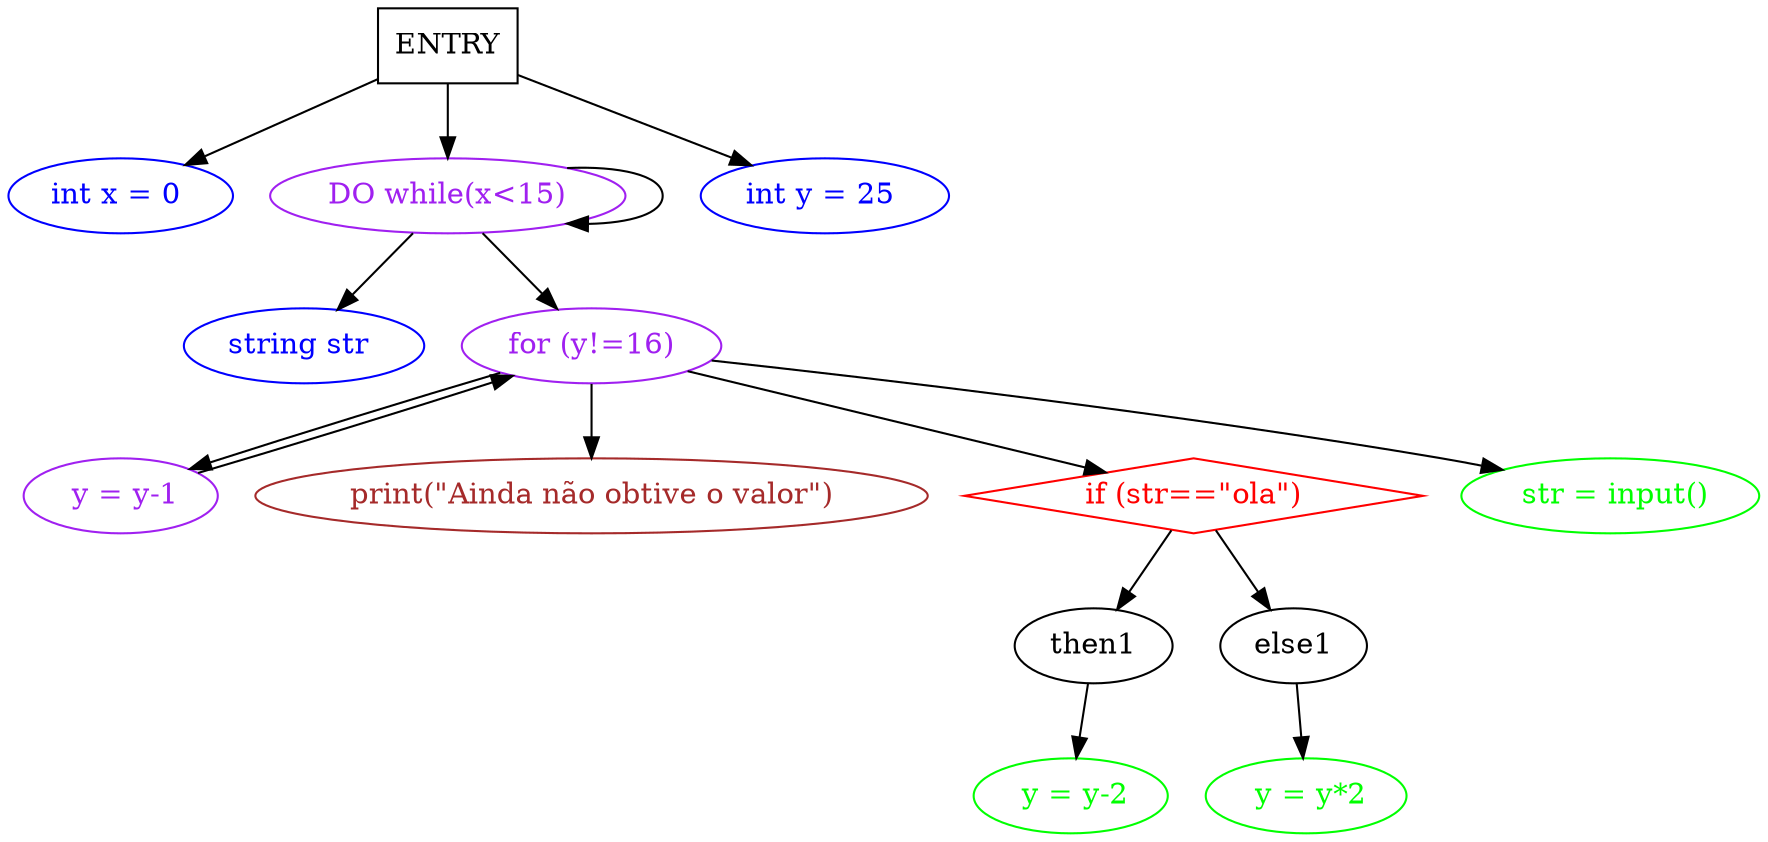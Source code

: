 digraph sdg {
	graph [rankdir=TB]
	ENTRY [shape=box]
	"int x = 0 " [color=blue fontcolor=blue]
	ENTRY -> "int x = 0 "
	"DO while(x<15)" [color=purple fontcolor=purple]
	"DO while(x<15)" -> "DO while(x<15)"
	ENTRY -> "DO while(x<15)"
	"string str " [color=blue fontcolor=blue]
	"DO while(x<15)" -> "string str "
	"int y = 25 " [color=blue fontcolor=blue]
	ENTRY -> "int y = 25 "
	"for (y!=16)" [color=purple fontcolor=purple]
	"DO while(x<15)" -> "for (y!=16)"
	" y = y-1" [color=green fontcolor=green]
	"for (y!=16)" -> " y = y-1"
	" y = y-1" [color=purple fontcolor=purple]
	" y = y-1" -> "for (y!=16)"
	"print(\"Ainda não obtive o valor\")" [color=brown fontcolor=brown]
	"for (y!=16)" -> "print(\"Ainda não obtive o valor\")"
	"if (str==\"ola\")" [color=red fontcolor=red shape=diamond]
	"for (y!=16)" -> "if (str==\"ola\")"
	"if (str==\"ola\")" -> then1
	" y = y-2" [color=green fontcolor=green]
	then1 -> " y = y-2"
	else1
	"if (str==\"ola\")" -> else1
	" y = y*2" [color=green fontcolor=green]
	else1 -> " y = y*2"
	" str = input()" [color=green fontcolor=green]
	"for (y!=16)" -> " str = input()"
}
